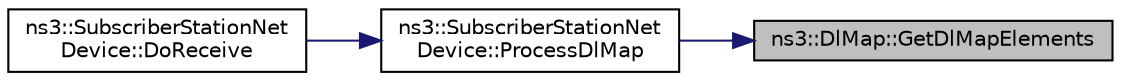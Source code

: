 digraph "ns3::DlMap::GetDlMapElements"
{
 // LATEX_PDF_SIZE
  edge [fontname="Helvetica",fontsize="10",labelfontname="Helvetica",labelfontsize="10"];
  node [fontname="Helvetica",fontsize="10",shape=record];
  rankdir="RL";
  Node1 [label="ns3::DlMap::GetDlMapElements",height=0.2,width=0.4,color="black", fillcolor="grey75", style="filled", fontcolor="black",tooltip="Get DL Map elements field."];
  Node1 -> Node2 [dir="back",color="midnightblue",fontsize="10",style="solid",fontname="Helvetica"];
  Node2 [label="ns3::SubscriberStationNet\lDevice::ProcessDlMap",height=0.2,width=0.4,color="black", fillcolor="white", style="filled",URL="$classns3_1_1_subscriber_station_net_device.html#a9dec129105278f77b592afe35a189bda",tooltip="Process DL map."];
  Node2 -> Node3 [dir="back",color="midnightblue",fontsize="10",style="solid",fontname="Helvetica"];
  Node3 [label="ns3::SubscriberStationNet\lDevice::DoReceive",height=0.2,width=0.4,color="black", fillcolor="white", style="filled",URL="$classns3_1_1_subscriber_station_net_device.html#a2cdd421837891adea005eb7cde668a1f",tooltip="Receive a packet."];
}
